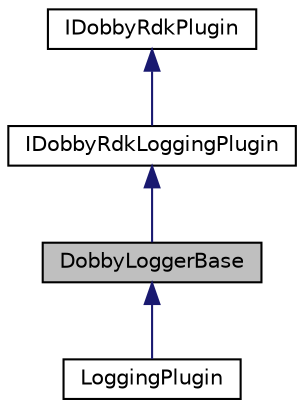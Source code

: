 digraph "DobbyLoggerBase"
{
 // LATEX_PDF_SIZE
  edge [fontname="Helvetica",fontsize="10",labelfontname="Helvetica",labelfontsize="10"];
  node [fontname="Helvetica",fontsize="10",shape=record];
  Node1 [label="DobbyLoggerBase",height=0.2,width=0.4,color="black", fillcolor="grey75", style="filled", fontcolor="black",tooltip=" "];
  Node2 -> Node1 [dir="back",color="midnightblue",fontsize="10",style="solid",fontname="Helvetica"];
  Node2 [label="IDobbyRdkLoggingPlugin",height=0.2,width=0.4,color="black", fillcolor="white", style="filled",URL="$classIDobbyRdkLoggingPlugin.html",tooltip="Interface that plugin libraries have to implement."];
  Node3 -> Node2 [dir="back",color="midnightblue",fontsize="10",style="solid",fontname="Helvetica"];
  Node3 [label="IDobbyRdkPlugin",height=0.2,width=0.4,color="black", fillcolor="white", style="filled",URL="$classIDobbyRdkPlugin.html",tooltip="Interface that plugin libraries have to implement."];
  Node1 -> Node4 [dir="back",color="midnightblue",fontsize="10",style="solid",fontname="Helvetica"];
  Node4 [label="LoggingPlugin",height=0.2,width=0.4,color="black", fillcolor="white", style="filled",URL="$classLoggingPlugin.html",tooltip="Dobby Logging plugin."];
}
